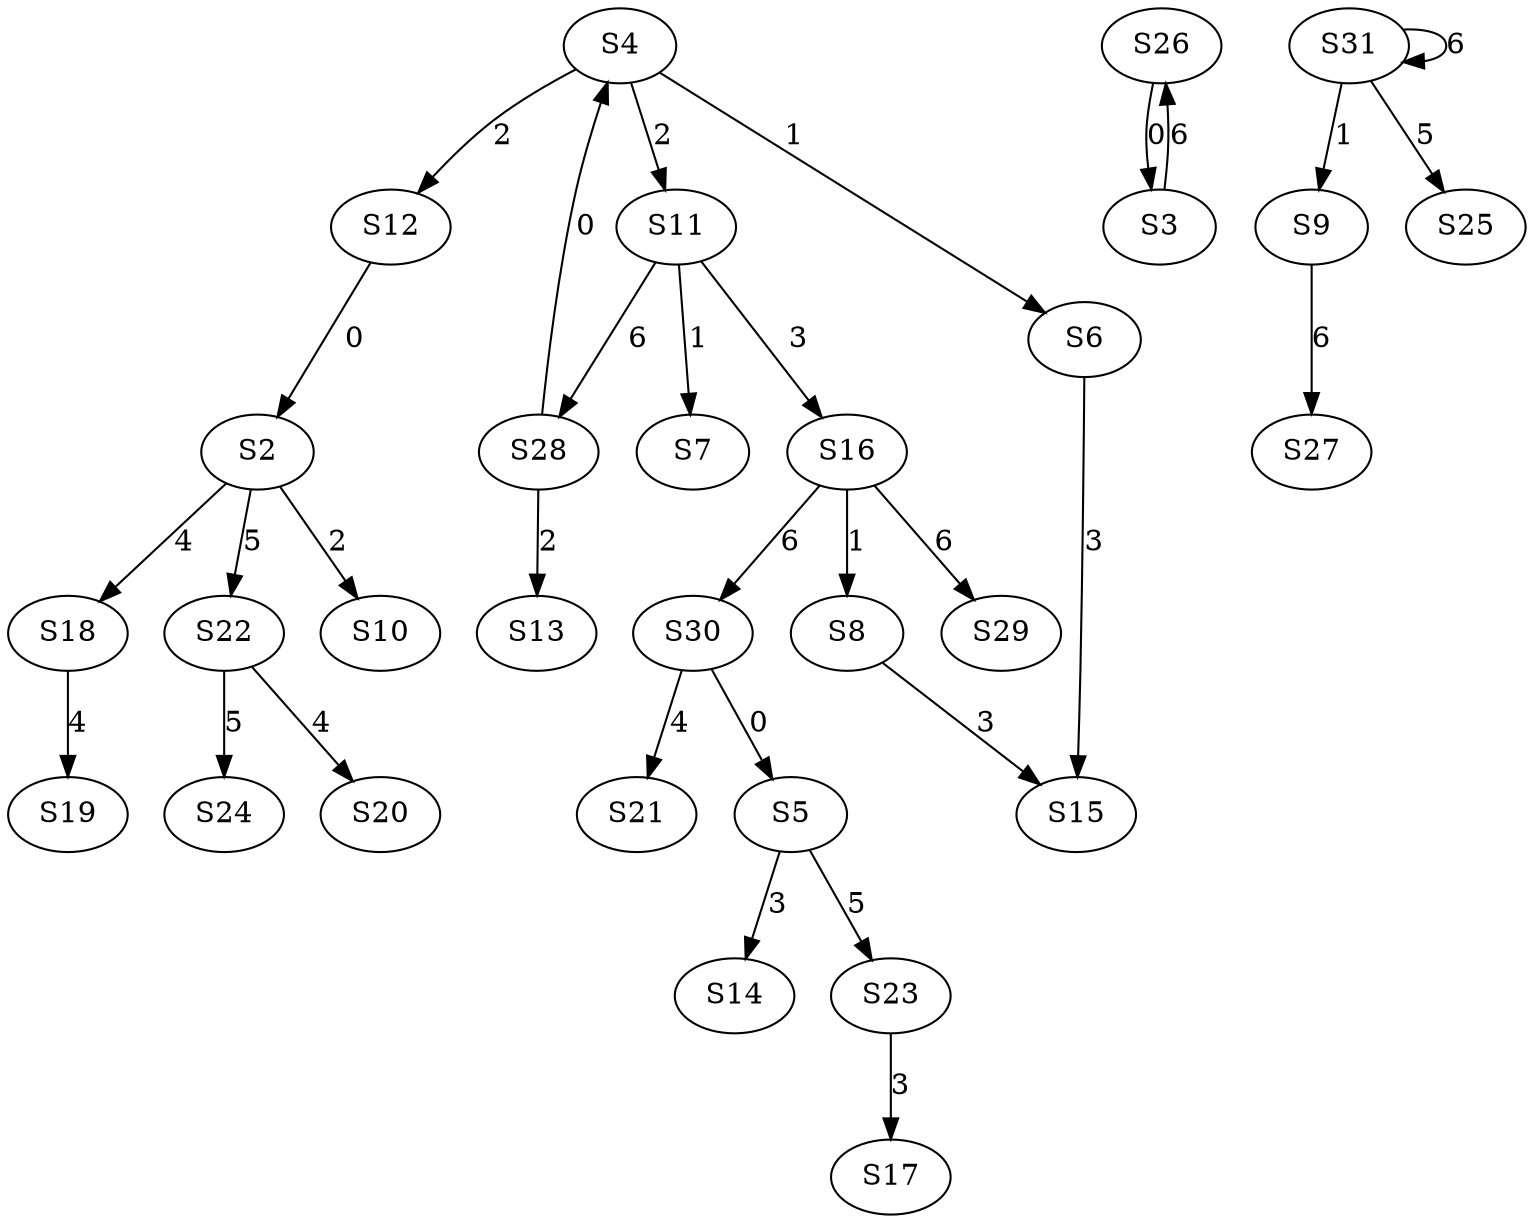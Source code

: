 strict digraph {
	S12 -> S2 [ label = 0 ];
	S26 -> S3 [ label = 0 ];
	S28 -> S4 [ label = 0 ];
	S30 -> S5 [ label = 0 ];
	S4 -> S6 [ label = 1 ];
	S11 -> S7 [ label = 1 ];
	S16 -> S8 [ label = 1 ];
	S31 -> S9 [ label = 1 ];
	S2 -> S10 [ label = 2 ];
	S4 -> S11 [ label = 2 ];
	S4 -> S12 [ label = 2 ];
	S28 -> S13 [ label = 2 ];
	S5 -> S14 [ label = 3 ];
	S8 -> S15 [ label = 3 ];
	S11 -> S16 [ label = 3 ];
	S23 -> S17 [ label = 3 ];
	S2 -> S18 [ label = 4 ];
	S18 -> S19 [ label = 4 ];
	S22 -> S20 [ label = 4 ];
	S30 -> S21 [ label = 4 ];
	S2 -> S22 [ label = 5 ];
	S5 -> S23 [ label = 5 ];
	S22 -> S24 [ label = 5 ];
	S31 -> S25 [ label = 5 ];
	S3 -> S26 [ label = 6 ];
	S9 -> S27 [ label = 6 ];
	S11 -> S28 [ label = 6 ];
	S16 -> S29 [ label = 6 ];
	S16 -> S30 [ label = 6 ];
	S31 -> S31 [ label = 6 ];
	S6 -> S15 [ label = 3 ];
}